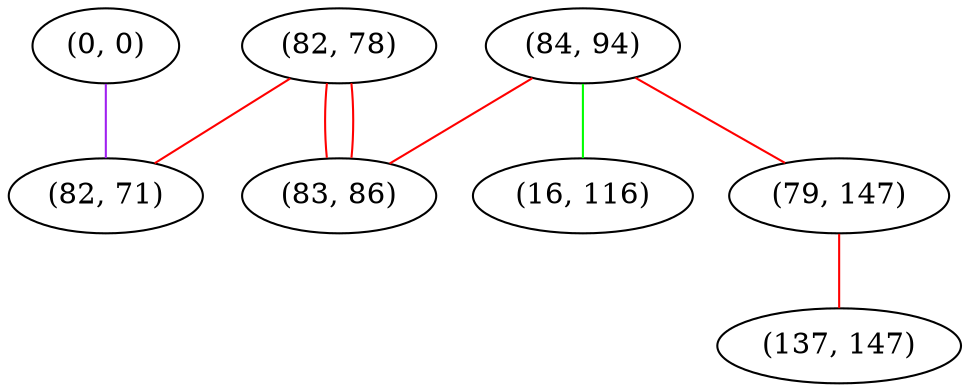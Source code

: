 graph "" {
"(0, 0)";
"(82, 78)";
"(84, 94)";
"(82, 71)";
"(83, 86)";
"(16, 116)";
"(79, 147)";
"(137, 147)";
"(0, 0)" -- "(82, 71)"  [color=purple, key=0, weight=4];
"(82, 78)" -- "(82, 71)"  [color=red, key=0, weight=1];
"(82, 78)" -- "(83, 86)"  [color=red, key=0, weight=1];
"(82, 78)" -- "(83, 86)"  [color=red, key=1, weight=1];
"(84, 94)" -- "(79, 147)"  [color=red, key=0, weight=1];
"(84, 94)" -- "(83, 86)"  [color=red, key=0, weight=1];
"(84, 94)" -- "(16, 116)"  [color=green, key=0, weight=2];
"(79, 147)" -- "(137, 147)"  [color=red, key=0, weight=1];
}
